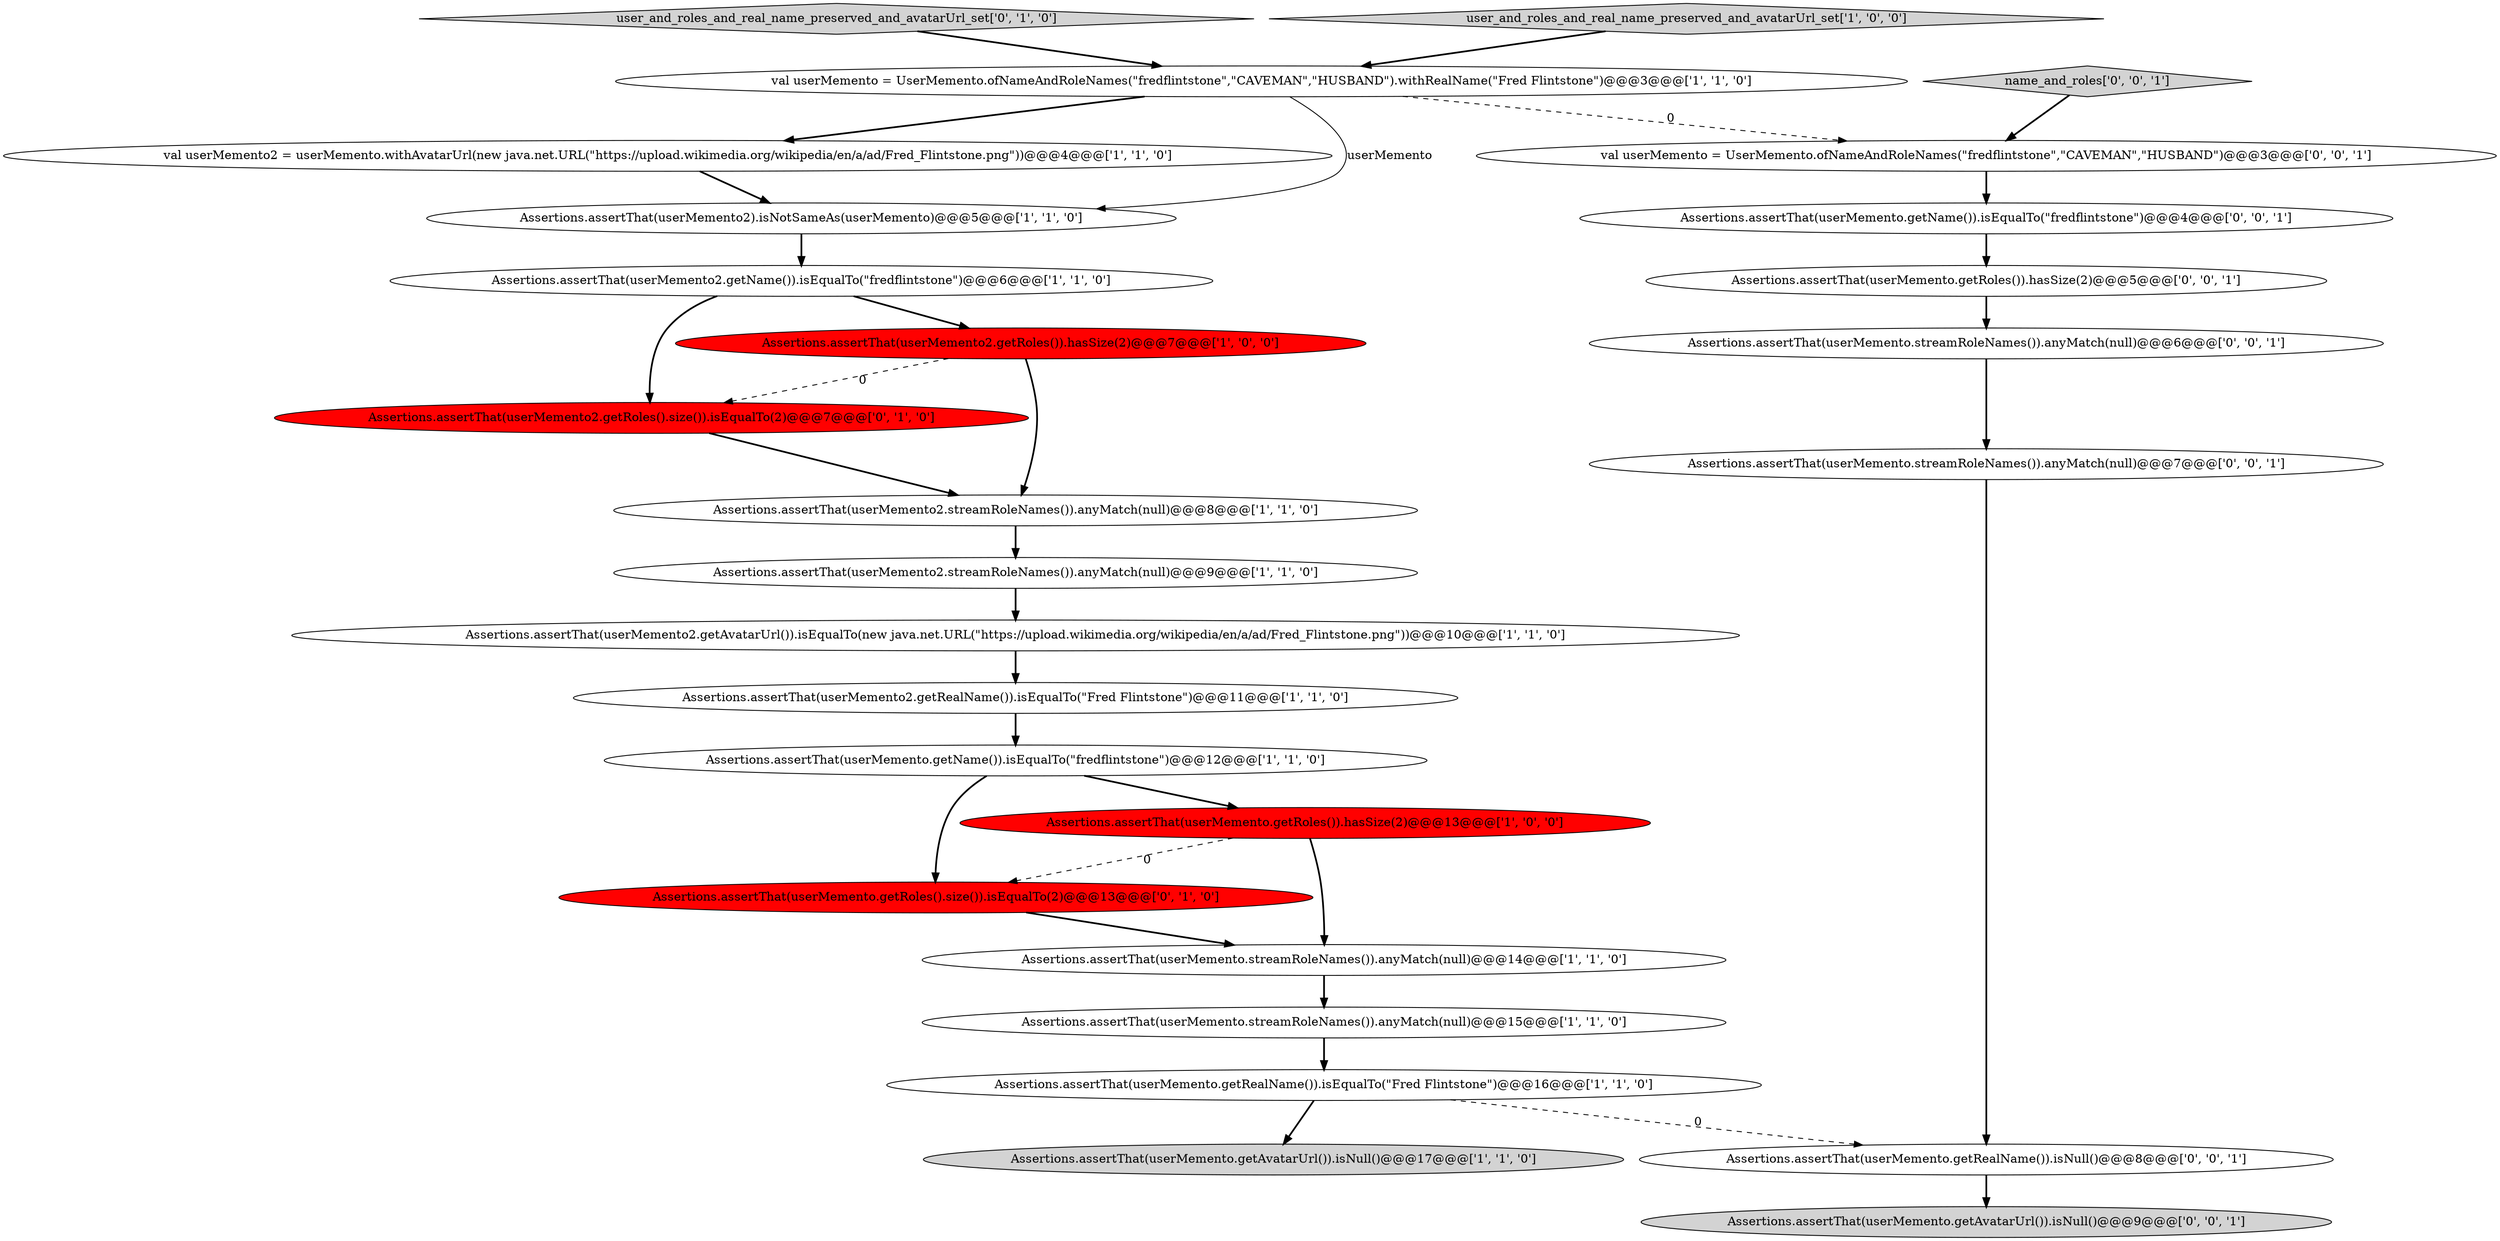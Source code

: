 digraph {
17 [style = filled, label = "user_and_roles_and_real_name_preserved_and_avatarUrl_set['0', '1', '0']", fillcolor = lightgray, shape = diamond image = "AAA0AAABBB2BBB"];
14 [style = filled, label = "val userMemento = UserMemento.ofNameAndRoleNames(\"fredflintstone\",\"CAVEMAN\",\"HUSBAND\").withRealName(\"Fred Flintstone\")@@@3@@@['1', '1', '0']", fillcolor = white, shape = ellipse image = "AAA0AAABBB1BBB"];
25 [style = filled, label = "Assertions.assertThat(userMemento.getAvatarUrl()).isNull()@@@9@@@['0', '0', '1']", fillcolor = lightgray, shape = ellipse image = "AAA0AAABBB3BBB"];
21 [style = filled, label = "Assertions.assertThat(userMemento.streamRoleNames()).anyMatch(null)@@@7@@@['0', '0', '1']", fillcolor = white, shape = ellipse image = "AAA0AAABBB3BBB"];
9 [style = filled, label = "Assertions.assertThat(userMemento2).isNotSameAs(userMemento)@@@5@@@['1', '1', '0']", fillcolor = white, shape = ellipse image = "AAA0AAABBB1BBB"];
12 [style = filled, label = "Assertions.assertThat(userMemento.streamRoleNames()).anyMatch(null)@@@15@@@['1', '1', '0']", fillcolor = white, shape = ellipse image = "AAA0AAABBB1BBB"];
26 [style = filled, label = "Assertions.assertThat(userMemento.getRealName()).isNull()@@@8@@@['0', '0', '1']", fillcolor = white, shape = ellipse image = "AAA0AAABBB3BBB"];
10 [style = filled, label = "Assertions.assertThat(userMemento.getRealName()).isEqualTo(\"Fred Flintstone\")@@@16@@@['1', '1', '0']", fillcolor = white, shape = ellipse image = "AAA0AAABBB1BBB"];
23 [style = filled, label = "Assertions.assertThat(userMemento.getName()).isEqualTo(\"fredflintstone\")@@@4@@@['0', '0', '1']", fillcolor = white, shape = ellipse image = "AAA0AAABBB3BBB"];
5 [style = filled, label = "Assertions.assertThat(userMemento.getAvatarUrl()).isNull()@@@17@@@['1', '1', '0']", fillcolor = lightgray, shape = ellipse image = "AAA0AAABBB1BBB"];
15 [style = filled, label = "Assertions.assertThat(userMemento2.getAvatarUrl()).isEqualTo(new java.net.URL(\"https://upload.wikimedia.org/wikipedia/en/a/ad/Fred_Flintstone.png\"))@@@10@@@['1', '1', '0']", fillcolor = white, shape = ellipse image = "AAA0AAABBB1BBB"];
22 [style = filled, label = "val userMemento = UserMemento.ofNameAndRoleNames(\"fredflintstone\",\"CAVEMAN\",\"HUSBAND\")@@@3@@@['0', '0', '1']", fillcolor = white, shape = ellipse image = "AAA0AAABBB3BBB"];
18 [style = filled, label = "Assertions.assertThat(userMemento2.getRoles().size()).isEqualTo(2)@@@7@@@['0', '1', '0']", fillcolor = red, shape = ellipse image = "AAA1AAABBB2BBB"];
3 [style = filled, label = "Assertions.assertThat(userMemento2.getRealName()).isEqualTo(\"Fred Flintstone\")@@@11@@@['1', '1', '0']", fillcolor = white, shape = ellipse image = "AAA0AAABBB1BBB"];
19 [style = filled, label = "Assertions.assertThat(userMemento.streamRoleNames()).anyMatch(null)@@@6@@@['0', '0', '1']", fillcolor = white, shape = ellipse image = "AAA0AAABBB3BBB"];
0 [style = filled, label = "Assertions.assertThat(userMemento2.getName()).isEqualTo(\"fredflintstone\")@@@6@@@['1', '1', '0']", fillcolor = white, shape = ellipse image = "AAA0AAABBB1BBB"];
4 [style = filled, label = "Assertions.assertThat(userMemento2.streamRoleNames()).anyMatch(null)@@@9@@@['1', '1', '0']", fillcolor = white, shape = ellipse image = "AAA0AAABBB1BBB"];
20 [style = filled, label = "name_and_roles['0', '0', '1']", fillcolor = lightgray, shape = diamond image = "AAA0AAABBB3BBB"];
16 [style = filled, label = "Assertions.assertThat(userMemento.getRoles().size()).isEqualTo(2)@@@13@@@['0', '1', '0']", fillcolor = red, shape = ellipse image = "AAA1AAABBB2BBB"];
24 [style = filled, label = "Assertions.assertThat(userMemento.getRoles()).hasSize(2)@@@5@@@['0', '0', '1']", fillcolor = white, shape = ellipse image = "AAA0AAABBB3BBB"];
7 [style = filled, label = "val userMemento2 = userMemento.withAvatarUrl(new java.net.URL(\"https://upload.wikimedia.org/wikipedia/en/a/ad/Fred_Flintstone.png\"))@@@4@@@['1', '1', '0']", fillcolor = white, shape = ellipse image = "AAA0AAABBB1BBB"];
11 [style = filled, label = "user_and_roles_and_real_name_preserved_and_avatarUrl_set['1', '0', '0']", fillcolor = lightgray, shape = diamond image = "AAA0AAABBB1BBB"];
2 [style = filled, label = "Assertions.assertThat(userMemento2.streamRoleNames()).anyMatch(null)@@@8@@@['1', '1', '0']", fillcolor = white, shape = ellipse image = "AAA0AAABBB1BBB"];
13 [style = filled, label = "Assertions.assertThat(userMemento.streamRoleNames()).anyMatch(null)@@@14@@@['1', '1', '0']", fillcolor = white, shape = ellipse image = "AAA0AAABBB1BBB"];
1 [style = filled, label = "Assertions.assertThat(userMemento2.getRoles()).hasSize(2)@@@7@@@['1', '0', '0']", fillcolor = red, shape = ellipse image = "AAA1AAABBB1BBB"];
6 [style = filled, label = "Assertions.assertThat(userMemento.getName()).isEqualTo(\"fredflintstone\")@@@12@@@['1', '1', '0']", fillcolor = white, shape = ellipse image = "AAA0AAABBB1BBB"];
8 [style = filled, label = "Assertions.assertThat(userMemento.getRoles()).hasSize(2)@@@13@@@['1', '0', '0']", fillcolor = red, shape = ellipse image = "AAA1AAABBB1BBB"];
16->13 [style = bold, label=""];
8->16 [style = dashed, label="0"];
24->19 [style = bold, label=""];
9->0 [style = bold, label=""];
11->14 [style = bold, label=""];
26->25 [style = bold, label=""];
4->15 [style = bold, label=""];
14->22 [style = dashed, label="0"];
3->6 [style = bold, label=""];
1->18 [style = dashed, label="0"];
18->2 [style = bold, label=""];
15->3 [style = bold, label=""];
2->4 [style = bold, label=""];
22->23 [style = bold, label=""];
14->7 [style = bold, label=""];
20->22 [style = bold, label=""];
7->9 [style = bold, label=""];
21->26 [style = bold, label=""];
23->24 [style = bold, label=""];
12->10 [style = bold, label=""];
10->26 [style = dashed, label="0"];
13->12 [style = bold, label=""];
10->5 [style = bold, label=""];
17->14 [style = bold, label=""];
6->16 [style = bold, label=""];
0->1 [style = bold, label=""];
6->8 [style = bold, label=""];
0->18 [style = bold, label=""];
1->2 [style = bold, label=""];
8->13 [style = bold, label=""];
14->9 [style = solid, label="userMemento"];
19->21 [style = bold, label=""];
}
